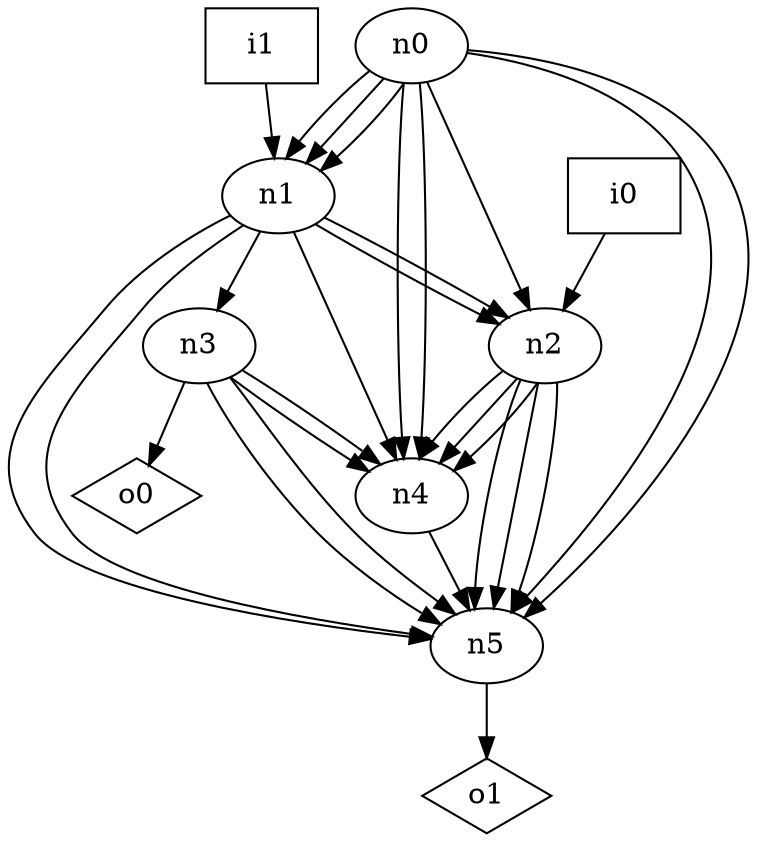 digraph G {
n0 [label="n0"];
n1 [label="n1"];
n2 [label="n2"];
n3 [label="n3"];
n4 [label="n4"];
n5 [label="n5"];
n6 [label="i0",shape="box"];
n7 [label="i1",shape="box"];
n8 [label="o0",shape="diamond"];
n9 [label="o1",shape="diamond"];
n0 -> n1
n0 -> n1
n0 -> n1
n0 -> n2
n0 -> n4
n0 -> n4
n0 -> n5
n0 -> n5
n1 -> n2
n1 -> n2
n1 -> n3
n1 -> n4
n1 -> n5
n1 -> n5
n2 -> n4
n2 -> n4
n2 -> n4
n2 -> n5
n2 -> n5
n2 -> n5
n3 -> n4
n3 -> n4
n3 -> n5
n3 -> n5
n3 -> n8
n4 -> n5
n5 -> n9
n6 -> n2
n7 -> n1
}